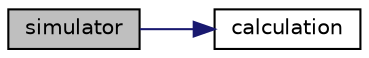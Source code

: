 digraph "simulator"
{
 // INTERACTIVE_SVG=YES
  edge [fontname="Helvetica",fontsize="10",labelfontname="Helvetica",labelfontsize="10"];
  node [fontname="Helvetica",fontsize="10",shape=record];
  rankdir="LR";
  Node28 [label="simulator",height=0.2,width=0.4,color="black", fillcolor="grey75", style="filled", fontcolor="black"];
  Node28 -> Node29 [color="midnightblue",fontsize="10",style="solid",fontname="Helvetica"];
  Node29 [label="calculation",height=0.2,width=0.4,color="black", fillcolor="white", style="filled",URL="$cell_8c.html#a9db40f7242113f57c7a8a02699d26cd8"];
}
